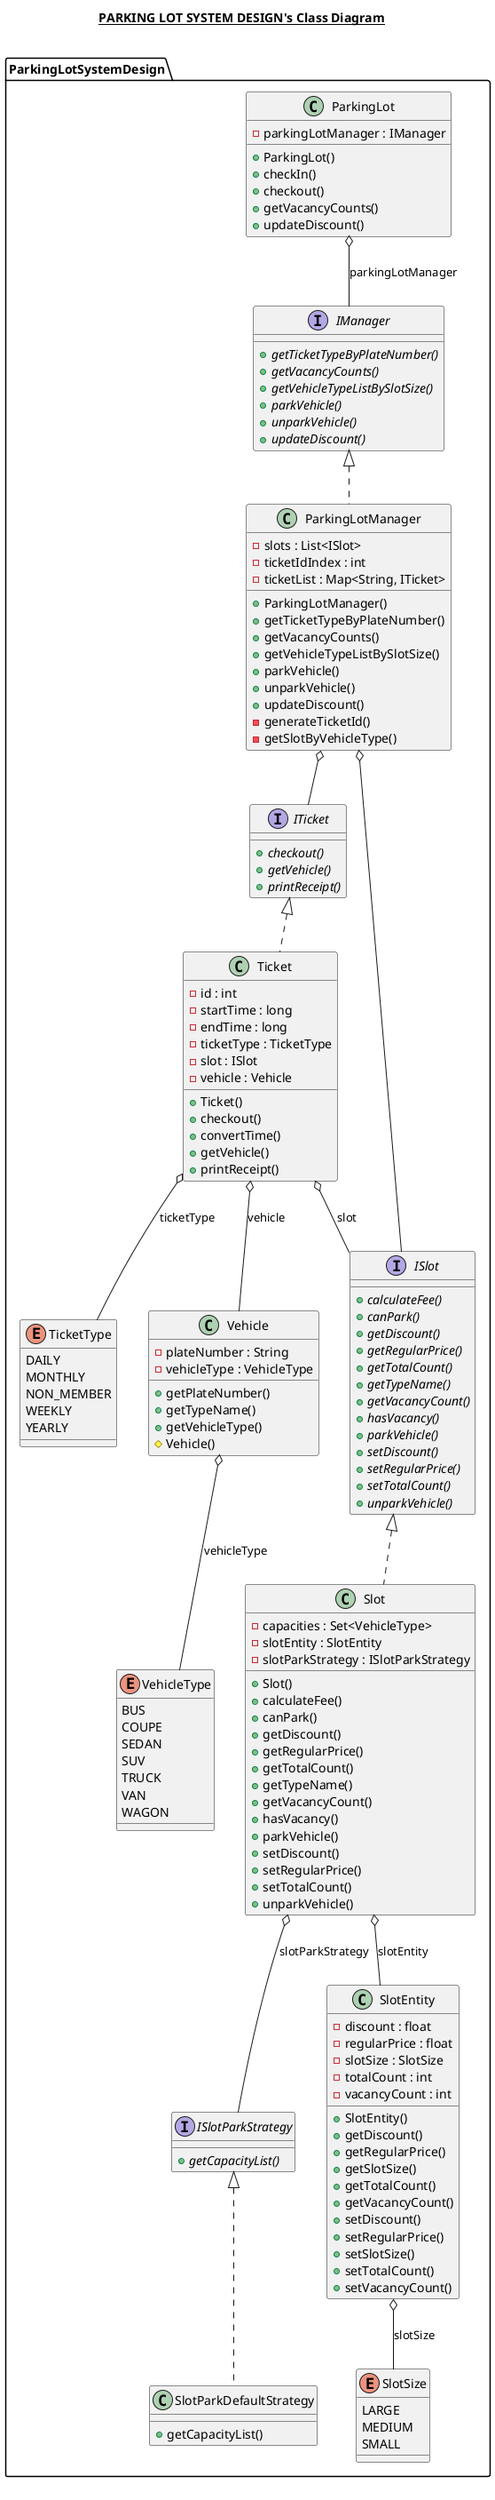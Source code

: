 @startuml

title __PARKING LOT SYSTEM DESIGN's Class Diagram__\n

  namespace ParkingLotSystemDesign {
    interface ParkingLotSystemDesign.IManager {
        {abstract} + getTicketTypeByPlateNumber()
        {abstract} + getVacancyCounts()
        {abstract} + getVehicleTypeListBySlotSize()
        {abstract} + parkVehicle()
        {abstract} + unparkVehicle()
        {abstract} + updateDiscount()
    }
  }
  

  namespace ParkingLotSystemDesign {
    interface ParkingLotSystemDesign.ISlot {
        {abstract} + calculateFee()
        {abstract} + canPark()
        {abstract} + getDiscount()
        {abstract} + getRegularPrice()
        {abstract} + getTotalCount()
        {abstract} + getTypeName()
        {abstract} + getVacancyCount()
        {abstract} + hasVacancy()
        {abstract} + parkVehicle()
        {abstract} + setDiscount()
        {abstract} + setRegularPrice()
        {abstract} + setTotalCount()
        {abstract} + unparkVehicle()
    }
  }
  

  namespace ParkingLotSystemDesign {
    interface ParkingLotSystemDesign.ISlotParkStrategy {
        {abstract} + getCapacityList()
    }
  }
  

  namespace ParkingLotSystemDesign {
    interface ParkingLotSystemDesign.ITicket {
        {abstract} + checkout()
        {abstract} + getVehicle()
        {abstract} + printReceipt()
    }
  }
  

  namespace ParkingLotSystemDesign {
    class ParkingLotSystemDesign.ParkingLot {
        - parkingLotManager : IManager
        + ParkingLot()
        + checkIn()
        + checkout()
        + getVacancyCounts()
        + updateDiscount()
    }
  }
  

  namespace ParkingLotSystemDesign {
    class ParkingLotSystemDesign.ParkingLotManager {
        - slots : List<ISlot>
        - ticketIdIndex : int
        - ticketList : Map<String, ITicket>
        + ParkingLotManager()
        + getTicketTypeByPlateNumber()
        + getVacancyCounts()
        + getVehicleTypeListBySlotSize()
        + parkVehicle()
        + unparkVehicle()
        + updateDiscount()
        - generateTicketId()
        - getSlotByVehicleType()
    }
  }
  

  namespace ParkingLotSystemDesign {
    class ParkingLotSystemDesign.Slot {
        - capacities : Set<VehicleType>
        - slotEntity : SlotEntity
        - slotParkStrategy : ISlotParkStrategy
        + Slot()
        + calculateFee()
        + canPark()
        + getDiscount()
        + getRegularPrice()
        + getTotalCount()
        + getTypeName()
        + getVacancyCount()
        + hasVacancy()
        + parkVehicle()
        + setDiscount()
        + setRegularPrice()
        + setTotalCount()
        + unparkVehicle()
    }
  }
  

  namespace ParkingLotSystemDesign {
    class ParkingLotSystemDesign.SlotEntity {
        - discount : float
        - regularPrice : float
        - slotSize : SlotSize
        - totalCount : int
        - vacancyCount : int
        + SlotEntity()
        + getDiscount()
        + getRegularPrice()
        + getSlotSize()
        + getTotalCount()
        + getVacancyCount()
        + setDiscount()
        + setRegularPrice()
        + setSlotSize()
        + setTotalCount()
        + setVacancyCount()
    }
  }
  

  namespace ParkingLotSystemDesign {
    class ParkingLotSystemDesign.SlotParkDefaultStrategy {
        + getCapacityList()
    }
  }
  

  namespace ParkingLotSystemDesign {
    enum SlotSize {
      LARGE
      MEDIUM
      SMALL
    }
  }
  

  namespace ParkingLotSystemDesign {
    class ParkingLotSystemDesign.Ticket {
        - id : int
        - startTime : long
        - endTime : long
        - ticketType : TicketType
        - slot : ISlot
        - vehicle : Vehicle
        + Ticket()
        + checkout()
        + convertTime()
        + getVehicle()
        + printReceipt()
    }
  }
  

  namespace ParkingLotSystemDesign {
    enum TicketType {
      DAILY
      MONTHLY
      NON_MEMBER
      WEEKLY
      YEARLY
    }
  }
  

  namespace ParkingLotSystemDesign {
    class ParkingLotSystemDesign.Vehicle {
        - plateNumber : String
        - vehicleType : VehicleType
        + getPlateNumber()
        + getTypeName()
        + getVehicleType()
        # Vehicle()
    }
  }
  

  namespace ParkingLotSystemDesign {
    enum VehicleType {
      BUS
      COUPE
      SEDAN
      SUV
      TRUCK
      VAN
      WAGON
    }
  }
  

  ParkingLotSystemDesign.ParkingLot o-- ParkingLotSystemDesign.IManager : parkingLotManager
  ParkingLotSystemDesign.ParkingLotManager .up.|> ParkingLotSystemDesign.IManager
  ParkingLotSystemDesign.ParkingLotManager o-- ParkingLotSystemDesign.ITicket
  ParkingLotSystemDesign.ParkingLotManager o-- ParkingLotSystemDesign.ISlot
  ParkingLotSystemDesign.Slot .up.|> ParkingLotSystemDesign.ISlot
  ParkingLotSystemDesign.Slot o-- ParkingLotSystemDesign.SlotEntity : slotEntity
  ParkingLotSystemDesign.Slot o-- ParkingLotSystemDesign.ISlotParkStrategy : slotParkStrategy
  ParkingLotSystemDesign.SlotEntity o-- ParkingLotSystemDesign.SlotSize : slotSize
  ParkingLotSystemDesign.SlotParkDefaultStrategy .up.|> ParkingLotSystemDesign.ISlotParkStrategy
  ParkingLotSystemDesign.Ticket .up.|> ParkingLotSystemDesign.ITicket
  ParkingLotSystemDesign.Ticket o-- ParkingLotSystemDesign.ISlot : slot
  ParkingLotSystemDesign.Ticket o-- ParkingLotSystemDesign.TicketType : ticketType
  ParkingLotSystemDesign.Ticket o-- ParkingLotSystemDesign.Vehicle : vehicle
  ParkingLotSystemDesign.Vehicle o-- ParkingLotSystemDesign.VehicleType : vehicleType


right footer

endfooter

@enduml

